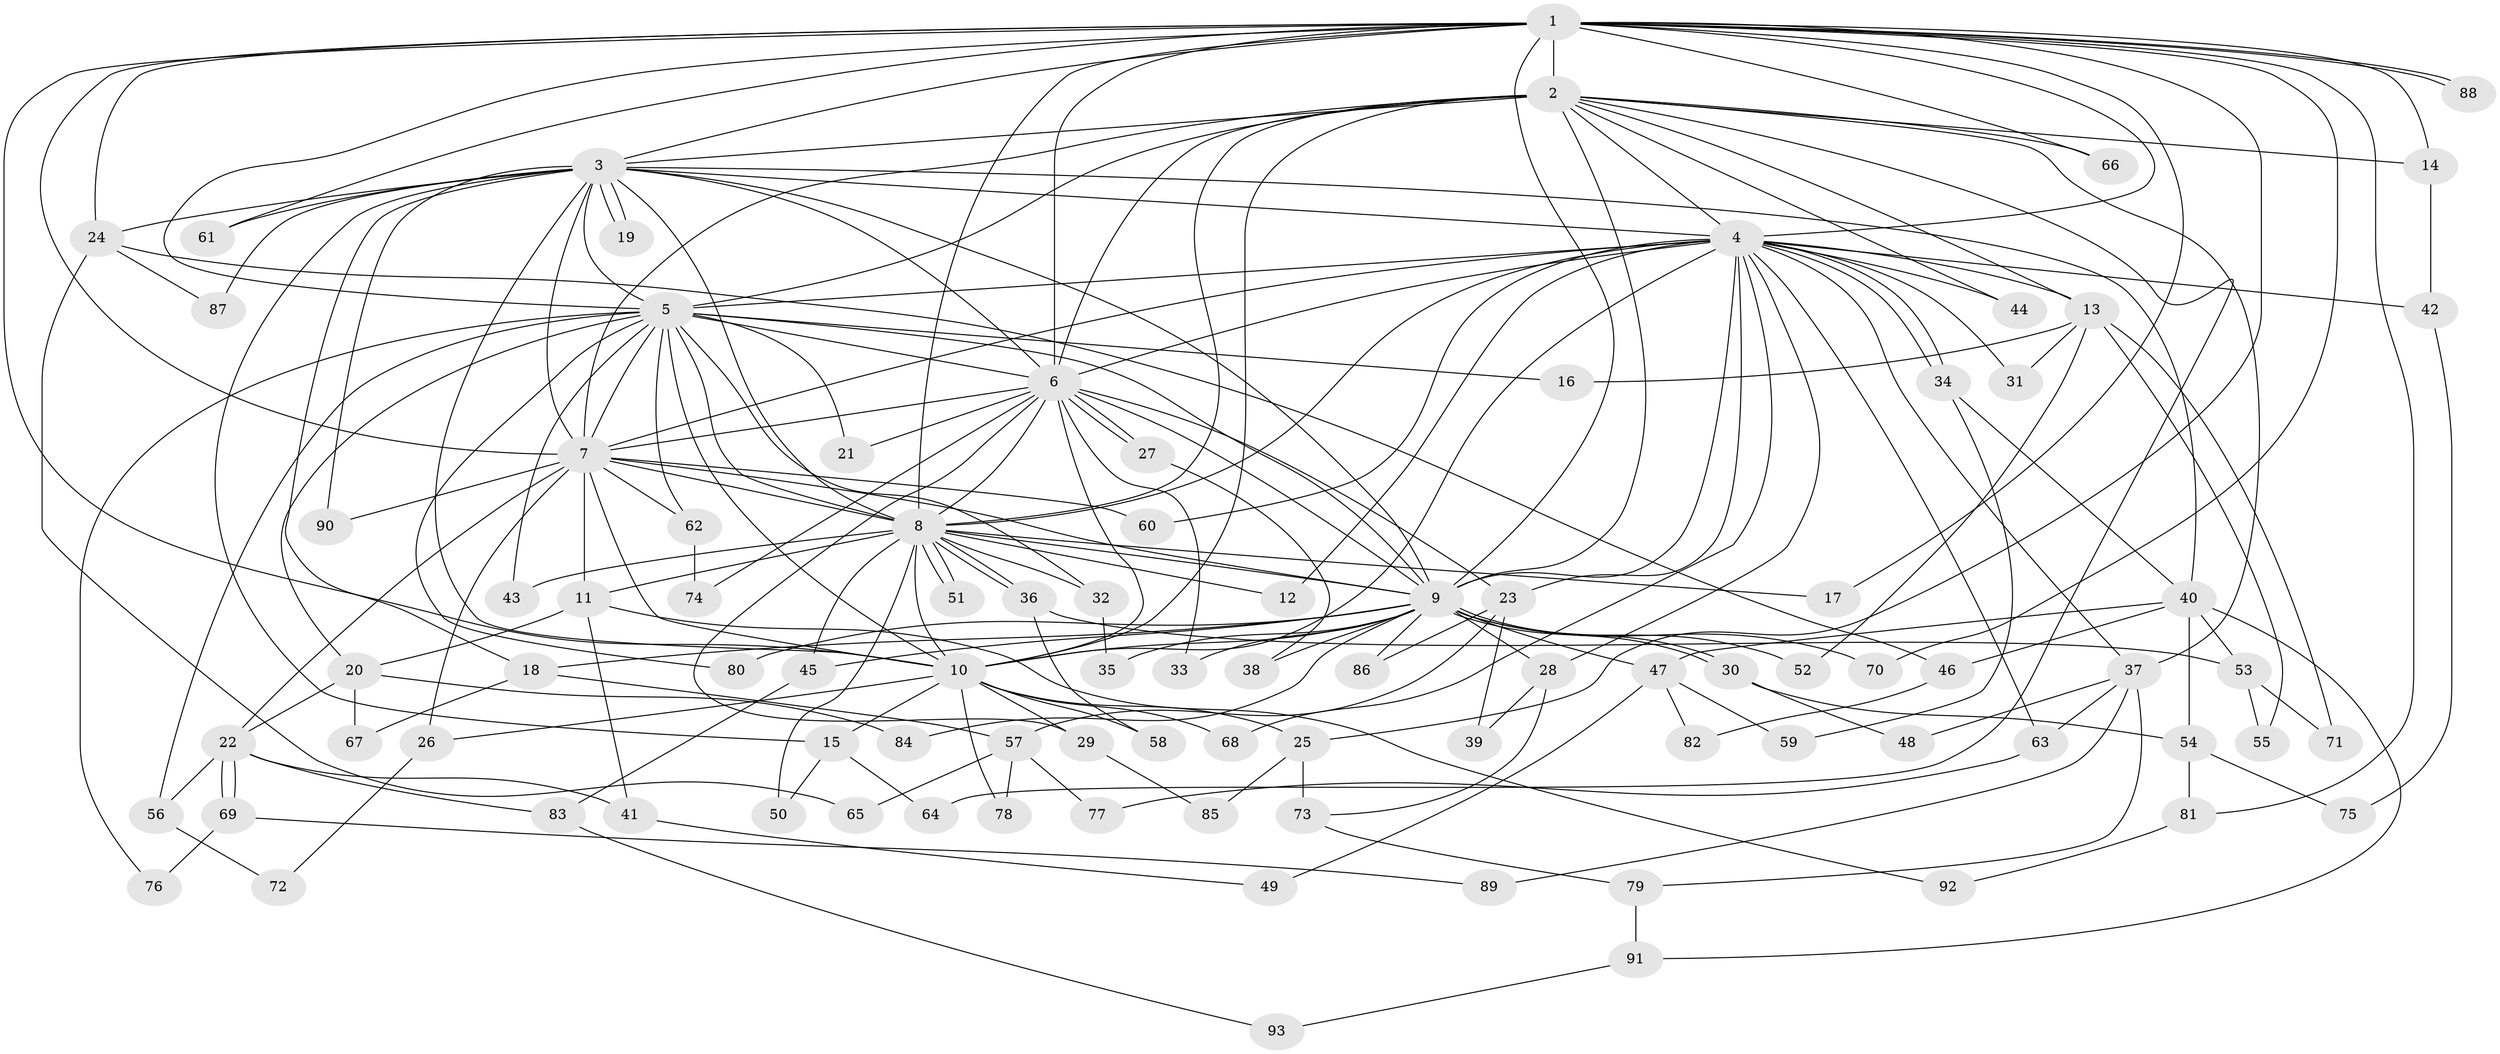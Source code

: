 // coarse degree distribution, {13: 0.05263157894736842, 6: 0.07894736842105263, 4: 0.21052631578947367, 3: 0.23684210526315788, 1: 0.07894736842105263, 5: 0.10526315789473684, 2: 0.05263157894736842, 12: 0.07894736842105263, 15: 0.02631578947368421, 18: 0.02631578947368421, 10: 0.02631578947368421, 7: 0.02631578947368421}
// Generated by graph-tools (version 1.1) at 2025/36/03/04/25 23:36:18]
// undirected, 93 vertices, 211 edges
graph export_dot {
  node [color=gray90,style=filled];
  1;
  2;
  3;
  4;
  5;
  6;
  7;
  8;
  9;
  10;
  11;
  12;
  13;
  14;
  15;
  16;
  17;
  18;
  19;
  20;
  21;
  22;
  23;
  24;
  25;
  26;
  27;
  28;
  29;
  30;
  31;
  32;
  33;
  34;
  35;
  36;
  37;
  38;
  39;
  40;
  41;
  42;
  43;
  44;
  45;
  46;
  47;
  48;
  49;
  50;
  51;
  52;
  53;
  54;
  55;
  56;
  57;
  58;
  59;
  60;
  61;
  62;
  63;
  64;
  65;
  66;
  67;
  68;
  69;
  70;
  71;
  72;
  73;
  74;
  75;
  76;
  77;
  78;
  79;
  80;
  81;
  82;
  83;
  84;
  85;
  86;
  87;
  88;
  89;
  90;
  91;
  92;
  93;
  1 -- 2;
  1 -- 3;
  1 -- 4;
  1 -- 5;
  1 -- 6;
  1 -- 7;
  1 -- 8;
  1 -- 9;
  1 -- 10;
  1 -- 14;
  1 -- 17;
  1 -- 24;
  1 -- 25;
  1 -- 61;
  1 -- 66;
  1 -- 70;
  1 -- 81;
  1 -- 88;
  1 -- 88;
  2 -- 3;
  2 -- 4;
  2 -- 5;
  2 -- 6;
  2 -- 7;
  2 -- 8;
  2 -- 9;
  2 -- 10;
  2 -- 13;
  2 -- 14;
  2 -- 37;
  2 -- 44;
  2 -- 64;
  2 -- 66;
  3 -- 4;
  3 -- 5;
  3 -- 6;
  3 -- 7;
  3 -- 8;
  3 -- 9;
  3 -- 10;
  3 -- 15;
  3 -- 18;
  3 -- 19;
  3 -- 19;
  3 -- 24;
  3 -- 40;
  3 -- 61;
  3 -- 87;
  3 -- 90;
  4 -- 5;
  4 -- 6;
  4 -- 7;
  4 -- 8;
  4 -- 9;
  4 -- 10;
  4 -- 12;
  4 -- 13;
  4 -- 23;
  4 -- 28;
  4 -- 31;
  4 -- 34;
  4 -- 34;
  4 -- 37;
  4 -- 42;
  4 -- 44;
  4 -- 60;
  4 -- 63;
  4 -- 68;
  5 -- 6;
  5 -- 7;
  5 -- 8;
  5 -- 9;
  5 -- 10;
  5 -- 16;
  5 -- 20;
  5 -- 21;
  5 -- 32;
  5 -- 43;
  5 -- 56;
  5 -- 62;
  5 -- 76;
  5 -- 80;
  6 -- 7;
  6 -- 8;
  6 -- 9;
  6 -- 10;
  6 -- 21;
  6 -- 23;
  6 -- 27;
  6 -- 27;
  6 -- 29;
  6 -- 33;
  6 -- 74;
  7 -- 8;
  7 -- 9;
  7 -- 10;
  7 -- 11;
  7 -- 22;
  7 -- 26;
  7 -- 60;
  7 -- 62;
  7 -- 90;
  8 -- 9;
  8 -- 10;
  8 -- 11;
  8 -- 12;
  8 -- 17;
  8 -- 32;
  8 -- 36;
  8 -- 36;
  8 -- 43;
  8 -- 45;
  8 -- 50;
  8 -- 51;
  8 -- 51;
  9 -- 10;
  9 -- 18;
  9 -- 28;
  9 -- 30;
  9 -- 30;
  9 -- 33;
  9 -- 35;
  9 -- 38;
  9 -- 45;
  9 -- 47;
  9 -- 52;
  9 -- 70;
  9 -- 80;
  9 -- 84;
  9 -- 86;
  10 -- 15;
  10 -- 25;
  10 -- 26;
  10 -- 29;
  10 -- 58;
  10 -- 68;
  10 -- 78;
  11 -- 20;
  11 -- 41;
  11 -- 92;
  13 -- 16;
  13 -- 31;
  13 -- 52;
  13 -- 55;
  13 -- 71;
  14 -- 42;
  15 -- 50;
  15 -- 64;
  18 -- 57;
  18 -- 67;
  20 -- 22;
  20 -- 67;
  20 -- 84;
  22 -- 41;
  22 -- 56;
  22 -- 69;
  22 -- 69;
  22 -- 83;
  23 -- 39;
  23 -- 57;
  23 -- 86;
  24 -- 46;
  24 -- 65;
  24 -- 87;
  25 -- 73;
  25 -- 85;
  26 -- 72;
  27 -- 38;
  28 -- 39;
  28 -- 73;
  29 -- 85;
  30 -- 48;
  30 -- 54;
  32 -- 35;
  34 -- 40;
  34 -- 59;
  36 -- 53;
  36 -- 58;
  37 -- 48;
  37 -- 63;
  37 -- 79;
  37 -- 89;
  40 -- 46;
  40 -- 47;
  40 -- 53;
  40 -- 54;
  40 -- 91;
  41 -- 49;
  42 -- 75;
  45 -- 83;
  46 -- 82;
  47 -- 49;
  47 -- 59;
  47 -- 82;
  53 -- 55;
  53 -- 71;
  54 -- 75;
  54 -- 81;
  56 -- 72;
  57 -- 65;
  57 -- 77;
  57 -- 78;
  62 -- 74;
  63 -- 77;
  69 -- 76;
  69 -- 89;
  73 -- 79;
  79 -- 91;
  81 -- 92;
  83 -- 93;
  91 -- 93;
}

